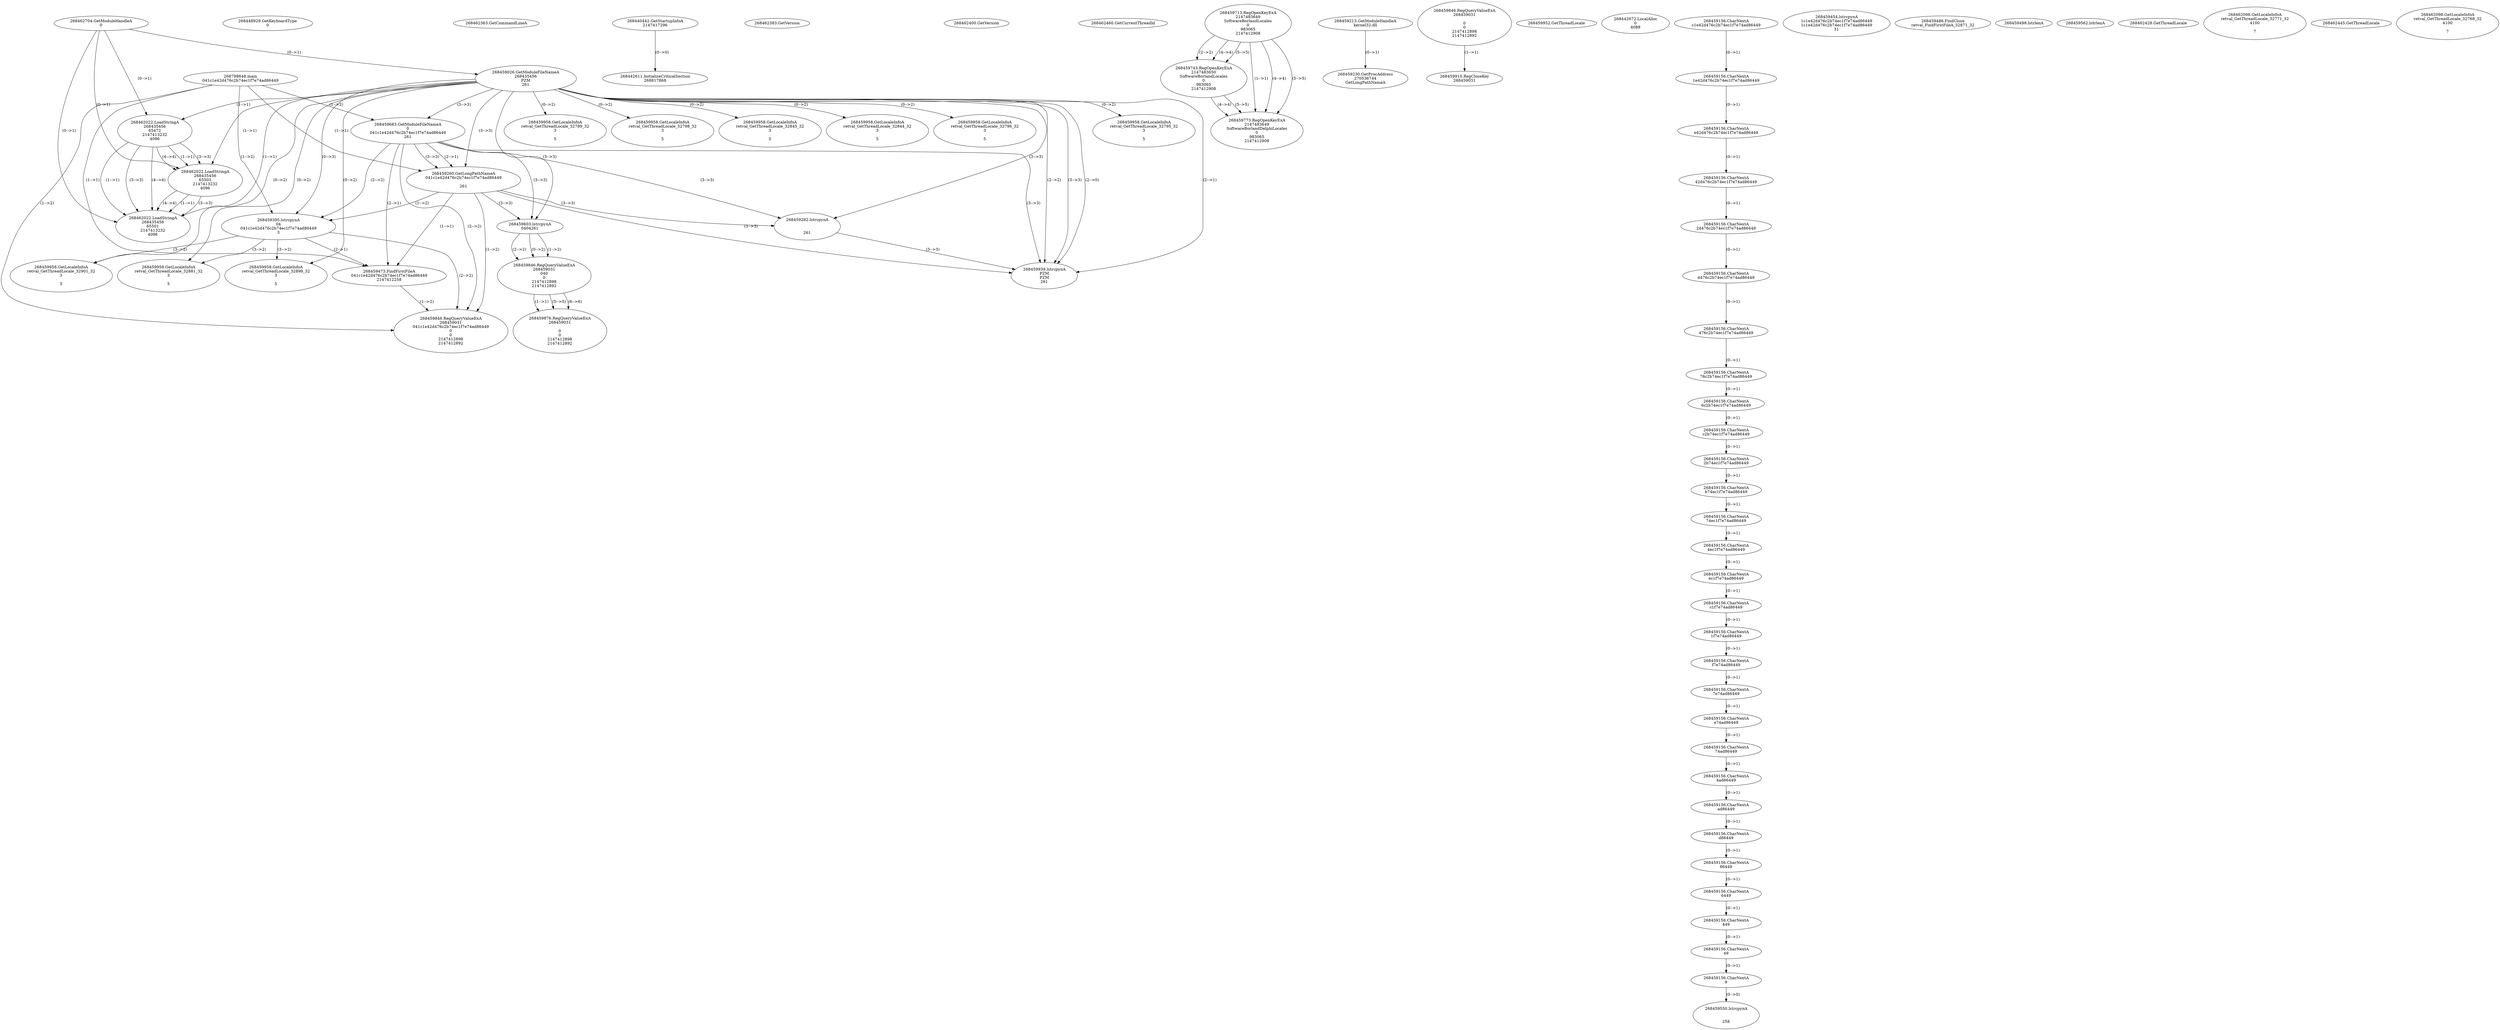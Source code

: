 // Global SCDG with merge call
digraph {
	0 [label="268798648.main
041c1e42d476c2b74ec1f7e74ad86449"]
	1 [label="268462704.GetModuleHandleA
0"]
	2 [label="268448929.GetKeyboardType
0"]
	3 [label="268462363.GetCommandLineA
"]
	4 [label="268440442.GetStartupInfoA
2147417296"]
	5 [label="268462383.GetVersion
"]
	6 [label="268462400.GetVersion
"]
	7 [label="268462460.GetCurrentThreadId
"]
	8 [label="268459026.GetModuleFileNameA
268435456
PZM
261"]
	1 -> 8 [label="(0-->1)"]
	9 [label="268459683.GetModuleFileNameA
0
041c1e42d476c2b74ec1f7e74ad86449
261"]
	0 -> 9 [label="(1-->2)"]
	8 -> 9 [label="(3-->3)"]
	10 [label="268459713.RegOpenKeyExA
2147483649
Software\Borland\Locales
0
983065
2147412908"]
	11 [label="268459213.GetModuleHandleA
kernel32.dll"]
	12 [label="268459230.GetProcAddress
270536744
GetLongPathNameA"]
	11 -> 12 [label="(0-->1)"]
	13 [label="268459260.GetLongPathNameA
041c1e42d476c2b74ec1f7e74ad86449

261"]
	0 -> 13 [label="(1-->1)"]
	9 -> 13 [label="(2-->1)"]
	8 -> 13 [label="(3-->3)"]
	9 -> 13 [label="(3-->3)"]
	14 [label="268459282.lstrcpynA


261"]
	8 -> 14 [label="(3-->3)"]
	9 -> 14 [label="(3-->3)"]
	13 -> 14 [label="(3-->3)"]
	15 [label="268459846.RegQueryValueExA
268459031

0
0
2147412898
2147412892"]
	16 [label="268459910.RegCloseKey
268459031"]
	15 -> 16 [label="(1-->1)"]
	17 [label="268459939.lstrcpynA
PZM
PZM
261"]
	8 -> 17 [label="(2-->1)"]
	8 -> 17 [label="(2-->2)"]
	8 -> 17 [label="(3-->3)"]
	9 -> 17 [label="(3-->3)"]
	13 -> 17 [label="(3-->3)"]
	14 -> 17 [label="(3-->3)"]
	8 -> 17 [label="(2-->0)"]
	18 [label="268459952.GetThreadLocale
"]
	19 [label="268459958.GetLocaleInfoA
retval_GetThreadLocale_32795_32
3

5"]
	8 -> 19 [label="(0-->2)"]
	20 [label="268462022.LoadStringA
268435456
65472
2147413232
4096"]
	1 -> 20 [label="(0-->1)"]
	8 -> 20 [label="(1-->1)"]
	21 [label="268462022.LoadStringA
268435456
65503
2147413232
4096"]
	1 -> 21 [label="(0-->1)"]
	8 -> 21 [label="(1-->1)"]
	20 -> 21 [label="(1-->1)"]
	20 -> 21 [label="(3-->3)"]
	20 -> 21 [label="(4-->4)"]
	22 [label="268442611.InitializeCriticalSection
268817868"]
	4 -> 22 [label="(0-->0)"]
	23 [label="268442672.LocalAlloc
0
4088"]
	24 [label="268459743.RegOpenKeyExA
2147483650
Software\Borland\Locales
0
983065
2147412908"]
	10 -> 24 [label="(2-->2)"]
	10 -> 24 [label="(4-->4)"]
	10 -> 24 [label="(5-->5)"]
	25 [label="268459773.RegOpenKeyExA
2147483649
Software\Borland\Delphi\Locales
0
983065
2147412908"]
	10 -> 25 [label="(1-->1)"]
	10 -> 25 [label="(4-->4)"]
	24 -> 25 [label="(4-->4)"]
	10 -> 25 [label="(5-->5)"]
	24 -> 25 [label="(5-->5)"]
	26 [label="268459395.lstrcpynA
04
041c1e42d476c2b74ec1f7e74ad86449
3"]
	0 -> 26 [label="(1-->2)"]
	9 -> 26 [label="(2-->2)"]
	13 -> 26 [label="(1-->2)"]
	8 -> 26 [label="(0-->3)"]
	27 [label="268459156.CharNextA
c1e42d476c2b74ec1f7e74ad86449"]
	28 [label="268459156.CharNextA
1e42d476c2b74ec1f7e74ad86449"]
	27 -> 28 [label="(0-->1)"]
	29 [label="268459156.CharNextA
e42d476c2b74ec1f7e74ad86449"]
	28 -> 29 [label="(0-->1)"]
	30 [label="268459156.CharNextA
42d476c2b74ec1f7e74ad86449"]
	29 -> 30 [label="(0-->1)"]
	31 [label="268459156.CharNextA
2d476c2b74ec1f7e74ad86449"]
	30 -> 31 [label="(0-->1)"]
	32 [label="268459156.CharNextA
d476c2b74ec1f7e74ad86449"]
	31 -> 32 [label="(0-->1)"]
	33 [label="268459156.CharNextA
476c2b74ec1f7e74ad86449"]
	32 -> 33 [label="(0-->1)"]
	34 [label="268459156.CharNextA
76c2b74ec1f7e74ad86449"]
	33 -> 34 [label="(0-->1)"]
	35 [label="268459156.CharNextA
6c2b74ec1f7e74ad86449"]
	34 -> 35 [label="(0-->1)"]
	36 [label="268459156.CharNextA
c2b74ec1f7e74ad86449"]
	35 -> 36 [label="(0-->1)"]
	37 [label="268459156.CharNextA
2b74ec1f7e74ad86449"]
	36 -> 37 [label="(0-->1)"]
	38 [label="268459156.CharNextA
b74ec1f7e74ad86449"]
	37 -> 38 [label="(0-->1)"]
	39 [label="268459156.CharNextA
74ec1f7e74ad86449"]
	38 -> 39 [label="(0-->1)"]
	40 [label="268459156.CharNextA
4ec1f7e74ad86449"]
	39 -> 40 [label="(0-->1)"]
	41 [label="268459156.CharNextA
ec1f7e74ad86449"]
	40 -> 41 [label="(0-->1)"]
	42 [label="268459156.CharNextA
c1f7e74ad86449"]
	41 -> 42 [label="(0-->1)"]
	43 [label="268459156.CharNextA
1f7e74ad86449"]
	42 -> 43 [label="(0-->1)"]
	44 [label="268459156.CharNextA
f7e74ad86449"]
	43 -> 44 [label="(0-->1)"]
	45 [label="268459156.CharNextA
7e74ad86449"]
	44 -> 45 [label="(0-->1)"]
	46 [label="268459156.CharNextA
e74ad86449"]
	45 -> 46 [label="(0-->1)"]
	47 [label="268459156.CharNextA
74ad86449"]
	46 -> 47 [label="(0-->1)"]
	48 [label="268459156.CharNextA
4ad86449"]
	47 -> 48 [label="(0-->1)"]
	49 [label="268459156.CharNextA
ad86449"]
	48 -> 49 [label="(0-->1)"]
	50 [label="268459156.CharNextA
d86449"]
	49 -> 50 [label="(0-->1)"]
	51 [label="268459156.CharNextA
86449"]
	50 -> 51 [label="(0-->1)"]
	52 [label="268459156.CharNextA
6449"]
	51 -> 52 [label="(0-->1)"]
	53 [label="268459156.CharNextA
449"]
	52 -> 53 [label="(0-->1)"]
	54 [label="268459156.CharNextA
49"]
	53 -> 54 [label="(0-->1)"]
	55 [label="268459156.CharNextA
9"]
	54 -> 55 [label="(0-->1)"]
	56 [label="268459454.lstrcpynA
1c1e42d476c2b74ec1f7e74ad86449
1c1e42d476c2b74ec1f7e74ad86449
31"]
	57 [label="268459473.FindFirstFileA
041c1e42d476c2b74ec1f7e74ad86449
2147412258"]
	0 -> 57 [label="(1-->1)"]
	9 -> 57 [label="(2-->1)"]
	13 -> 57 [label="(1-->1)"]
	26 -> 57 [label="(2-->1)"]
	58 [label="268459486.FindClose
retval_FindFirstFileA_32871_32"]
	59 [label="268459498.lstrlenA
"]
	60 [label="268459550.lstrcpynA


258"]
	55 -> 60 [label="(0-->0)"]
	61 [label="268459562.lstrlenA
"]
	62 [label="268459603.lstrcpynA
04\
04\
261"]
	8 -> 62 [label="(3-->3)"]
	9 -> 62 [label="(3-->3)"]
	13 -> 62 [label="(3-->3)"]
	63 [label="268459846.RegQueryValueExA
268459031
04\
0
0
2147412898
2147412892"]
	62 -> 63 [label="(1-->2)"]
	62 -> 63 [label="(2-->2)"]
	62 -> 63 [label="(0-->2)"]
	64 [label="268459876.RegQueryValueExA
268459031

0
0
2147412898
2147412892"]
	63 -> 64 [label="(1-->1)"]
	63 -> 64 [label="(5-->5)"]
	63 -> 64 [label="(6-->6)"]
	65 [label="268459958.GetLocaleInfoA
retval_GetThreadLocale_32901_32
3

5"]
	8 -> 65 [label="(0-->2)"]
	26 -> 65 [label="(3-->2)"]
	66 [label="268462022.LoadStringA
268435456
65501
2147413232
4096"]
	1 -> 66 [label="(0-->1)"]
	8 -> 66 [label="(1-->1)"]
	20 -> 66 [label="(1-->1)"]
	21 -> 66 [label="(1-->1)"]
	20 -> 66 [label="(3-->3)"]
	21 -> 66 [label="(3-->3)"]
	20 -> 66 [label="(4-->4)"]
	21 -> 66 [label="(4-->4)"]
	67 [label="268459846.RegQueryValueExA
268459031
041c1e42d476c2b74ec1f7e74ad86449
0
0
2147412898
2147412892"]
	0 -> 67 [label="(1-->2)"]
	9 -> 67 [label="(2-->2)"]
	13 -> 67 [label="(1-->2)"]
	26 -> 67 [label="(2-->2)"]
	57 -> 67 [label="(1-->2)"]
	68 [label="268459958.GetLocaleInfoA
retval_GetThreadLocale_32881_32
3

5"]
	8 -> 68 [label="(0-->2)"]
	26 -> 68 [label="(3-->2)"]
	69 [label="268459958.GetLocaleInfoA
retval_GetThreadLocale_32789_32
3

5"]
	8 -> 69 [label="(0-->2)"]
	70 [label="268459958.GetLocaleInfoA
retval_GetThreadLocale_32898_32
3

5"]
	8 -> 70 [label="(0-->2)"]
	26 -> 70 [label="(3-->2)"]
	71 [label="268459958.GetLocaleInfoA
retval_GetThreadLocale_32798_32
3

5"]
	8 -> 71 [label="(0-->2)"]
	72 [label="268462428.GetThreadLocale
"]
	73 [label="268462098.GetLocaleInfoA
retval_GetThreadLocale_32771_32
4100

7"]
	74 [label="268459958.GetLocaleInfoA
retval_GetThreadLocale_32845_32
3

5"]
	8 -> 74 [label="(0-->2)"]
	75 [label="268462445.GetThreadLocale
"]
	76 [label="268462098.GetLocaleInfoA
retval_GetThreadLocale_32768_32
4100

7"]
	77 [label="268459958.GetLocaleInfoA
retval_GetThreadLocale_32844_32
3

5"]
	8 -> 77 [label="(0-->2)"]
	78 [label="268459958.GetLocaleInfoA
retval_GetThreadLocale_32796_32
3

5"]
	8 -> 78 [label="(0-->2)"]
}
